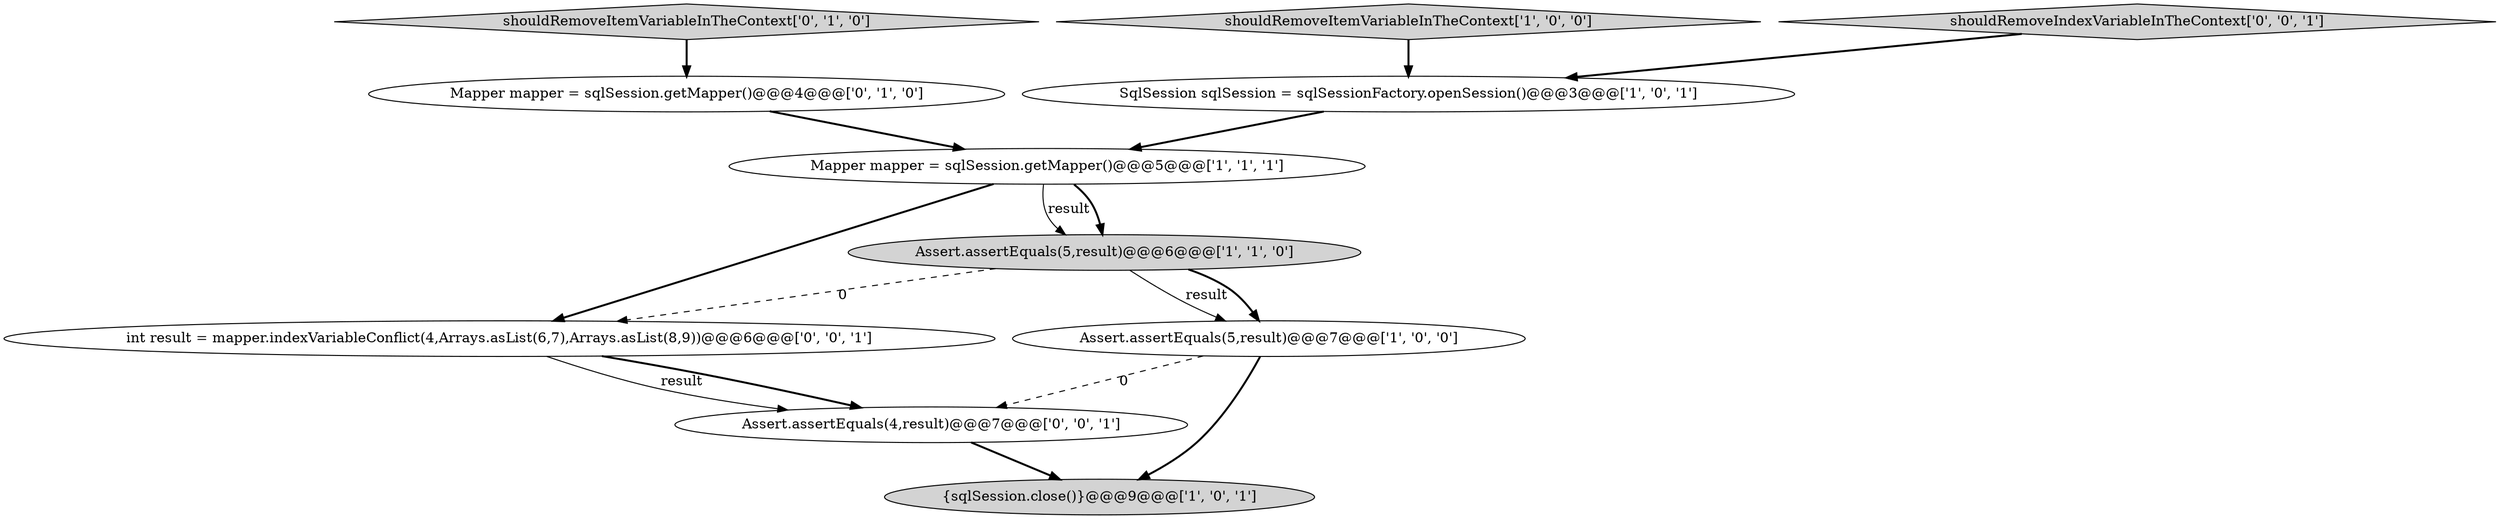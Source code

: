 digraph {
9 [style = filled, label = "int result = mapper.indexVariableConflict(4,Arrays.asList(6,7),Arrays.asList(8,9))@@@6@@@['0', '0', '1']", fillcolor = white, shape = ellipse image = "AAA0AAABBB3BBB"];
0 [style = filled, label = "{sqlSession.close()}@@@9@@@['1', '0', '1']", fillcolor = lightgray, shape = ellipse image = "AAA0AAABBB1BBB"];
5 [style = filled, label = "shouldRemoveItemVariableInTheContext['1', '0', '0']", fillcolor = lightgray, shape = diamond image = "AAA0AAABBB1BBB"];
7 [style = filled, label = "Mapper mapper = sqlSession.getMapper()@@@4@@@['0', '1', '0']", fillcolor = white, shape = ellipse image = "AAA0AAABBB2BBB"];
2 [style = filled, label = "Mapper mapper = sqlSession.getMapper()@@@5@@@['1', '1', '1']", fillcolor = white, shape = ellipse image = "AAA0AAABBB1BBB"];
4 [style = filled, label = "SqlSession sqlSession = sqlSessionFactory.openSession()@@@3@@@['1', '0', '1']", fillcolor = white, shape = ellipse image = "AAA0AAABBB1BBB"];
8 [style = filled, label = "Assert.assertEquals(4,result)@@@7@@@['0', '0', '1']", fillcolor = white, shape = ellipse image = "AAA0AAABBB3BBB"];
10 [style = filled, label = "shouldRemoveIndexVariableInTheContext['0', '0', '1']", fillcolor = lightgray, shape = diamond image = "AAA0AAABBB3BBB"];
3 [style = filled, label = "Assert.assertEquals(5,result)@@@6@@@['1', '1', '0']", fillcolor = lightgray, shape = ellipse image = "AAA0AAABBB1BBB"];
1 [style = filled, label = "Assert.assertEquals(5,result)@@@7@@@['1', '0', '0']", fillcolor = white, shape = ellipse image = "AAA0AAABBB1BBB"];
6 [style = filled, label = "shouldRemoveItemVariableInTheContext['0', '1', '0']", fillcolor = lightgray, shape = diamond image = "AAA0AAABBB2BBB"];
8->0 [style = bold, label=""];
9->8 [style = solid, label="result"];
1->8 [style = dashed, label="0"];
3->1 [style = solid, label="result"];
4->2 [style = bold, label=""];
1->0 [style = bold, label=""];
2->9 [style = bold, label=""];
6->7 [style = bold, label=""];
3->1 [style = bold, label=""];
3->9 [style = dashed, label="0"];
9->8 [style = bold, label=""];
2->3 [style = solid, label="result"];
7->2 [style = bold, label=""];
5->4 [style = bold, label=""];
2->3 [style = bold, label=""];
10->4 [style = bold, label=""];
}
